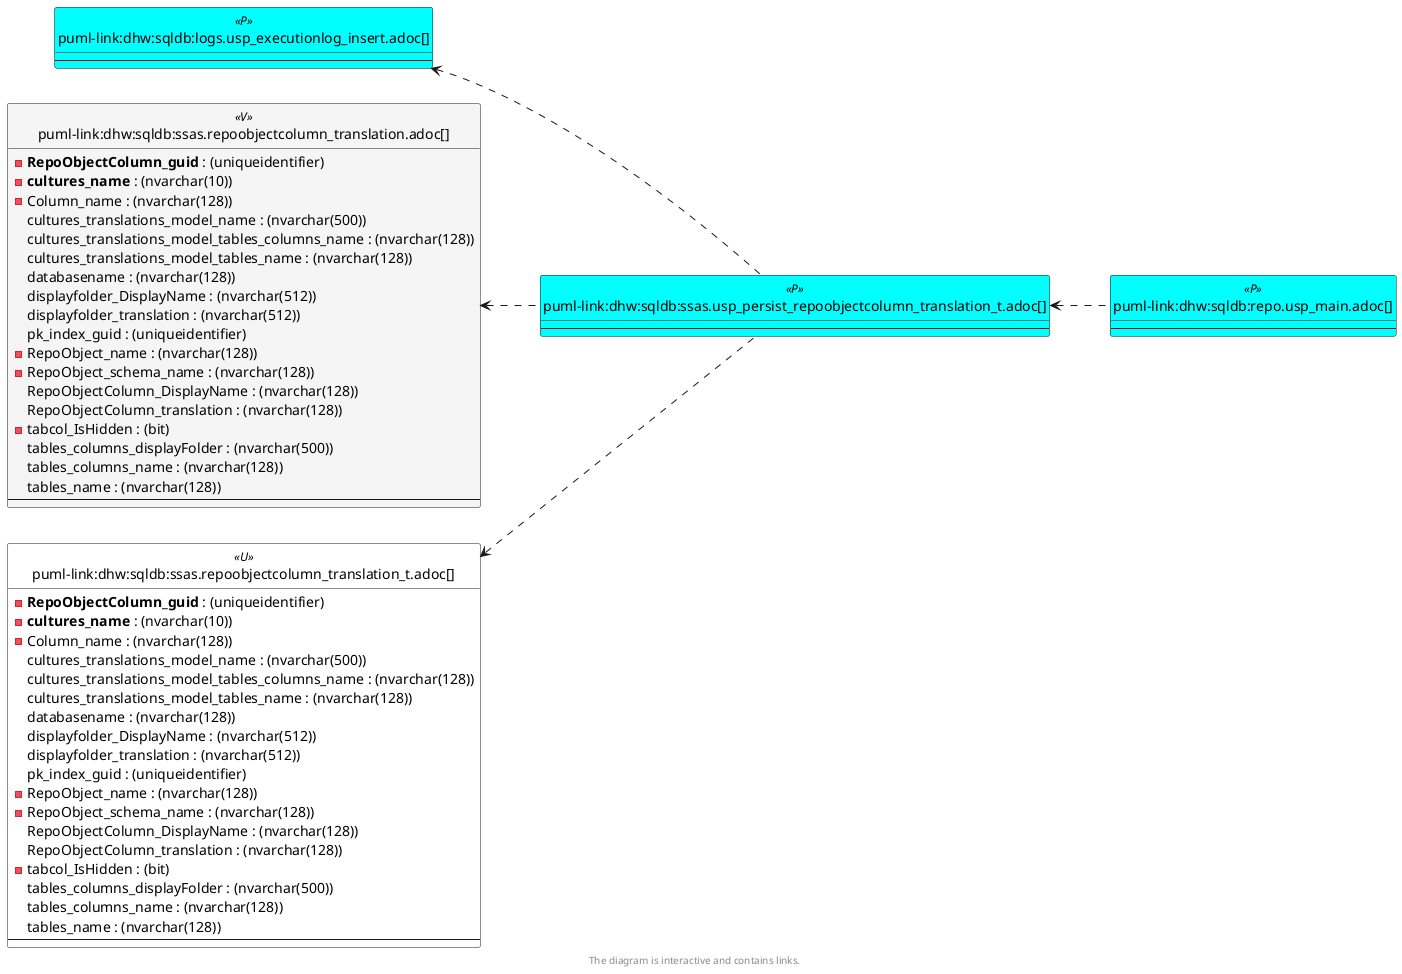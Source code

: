 @startuml
left to right direction
'top to bottom direction
hide circle
'avoide "." issues:
set namespaceSeparator none


skinparam class {
  BackgroundColor White
  BackgroundColor<<FN>> Yellow
  BackgroundColor<<FS>> Yellow
  BackgroundColor<<FT>> LightGray
  BackgroundColor<<IF>> Yellow
  BackgroundColor<<IS>> Yellow
  BackgroundColor<<P>> Aqua
  BackgroundColor<<PC>> Aqua
  BackgroundColor<<SN>> Yellow
  BackgroundColor<<SO>> SlateBlue
  BackgroundColor<<TF>> LightGray
  BackgroundColor<<TR>> Tomato
  BackgroundColor<<U>> White
  BackgroundColor<<V>> WhiteSmoke
  BackgroundColor<<X>> Aqua
  BackgroundColor<<external>> AliceBlue
}


entity "puml-link:dhw:sqldb:logs.usp_executionlog_insert.adoc[]" as logs.usp_ExecutionLog_insert << P >> {
  --
}

entity "puml-link:dhw:sqldb:repo.usp_main.adoc[]" as repo.usp_main << P >> {
  --
}

entity "puml-link:dhw:sqldb:ssas.repoobjectcolumn_translation.adoc[]" as ssas.RepoObjectColumn_translation << V >> {
  - **RepoObjectColumn_guid** : (uniqueidentifier)
  - **cultures_name** : (nvarchar(10))
  - Column_name : (nvarchar(128))
  cultures_translations_model_name : (nvarchar(500))
  cultures_translations_model_tables_columns_name : (nvarchar(128))
  cultures_translations_model_tables_name : (nvarchar(128))
  databasename : (nvarchar(128))
  displayfolder_DisplayName : (nvarchar(512))
  displayfolder_translation : (nvarchar(512))
  pk_index_guid : (uniqueidentifier)
  - RepoObject_name : (nvarchar(128))
  - RepoObject_schema_name : (nvarchar(128))
  RepoObjectColumn_DisplayName : (nvarchar(128))
  RepoObjectColumn_translation : (nvarchar(128))
  - tabcol_IsHidden : (bit)
  tables_columns_displayFolder : (nvarchar(500))
  tables_columns_name : (nvarchar(128))
  tables_name : (nvarchar(128))
  --
}

entity "puml-link:dhw:sqldb:ssas.repoobjectcolumn_translation_t.adoc[]" as ssas.RepoObjectColumn_translation_T << U >> {
  - **RepoObjectColumn_guid** : (uniqueidentifier)
  - **cultures_name** : (nvarchar(10))
  - Column_name : (nvarchar(128))
  cultures_translations_model_name : (nvarchar(500))
  cultures_translations_model_tables_columns_name : (nvarchar(128))
  cultures_translations_model_tables_name : (nvarchar(128))
  databasename : (nvarchar(128))
  displayfolder_DisplayName : (nvarchar(512))
  displayfolder_translation : (nvarchar(512))
  pk_index_guid : (uniqueidentifier)
  - RepoObject_name : (nvarchar(128))
  - RepoObject_schema_name : (nvarchar(128))
  RepoObjectColumn_DisplayName : (nvarchar(128))
  RepoObjectColumn_translation : (nvarchar(128))
  - tabcol_IsHidden : (bit)
  tables_columns_displayFolder : (nvarchar(500))
  tables_columns_name : (nvarchar(128))
  tables_name : (nvarchar(128))
  --
}

entity "puml-link:dhw:sqldb:ssas.usp_persist_repoobjectcolumn_translation_t.adoc[]" as ssas.usp_PERSIST_RepoObjectColumn_translation_T << P >> {
  --
}

logs.usp_ExecutionLog_insert <.. ssas.usp_PERSIST_RepoObjectColumn_translation_T
ssas.RepoObjectColumn_translation <.. ssas.usp_PERSIST_RepoObjectColumn_translation_T
ssas.RepoObjectColumn_translation_T <.. ssas.usp_PERSIST_RepoObjectColumn_translation_T
ssas.usp_PERSIST_RepoObjectColumn_translation_T <.. repo.usp_main
footer The diagram is interactive and contains links.
@enduml

